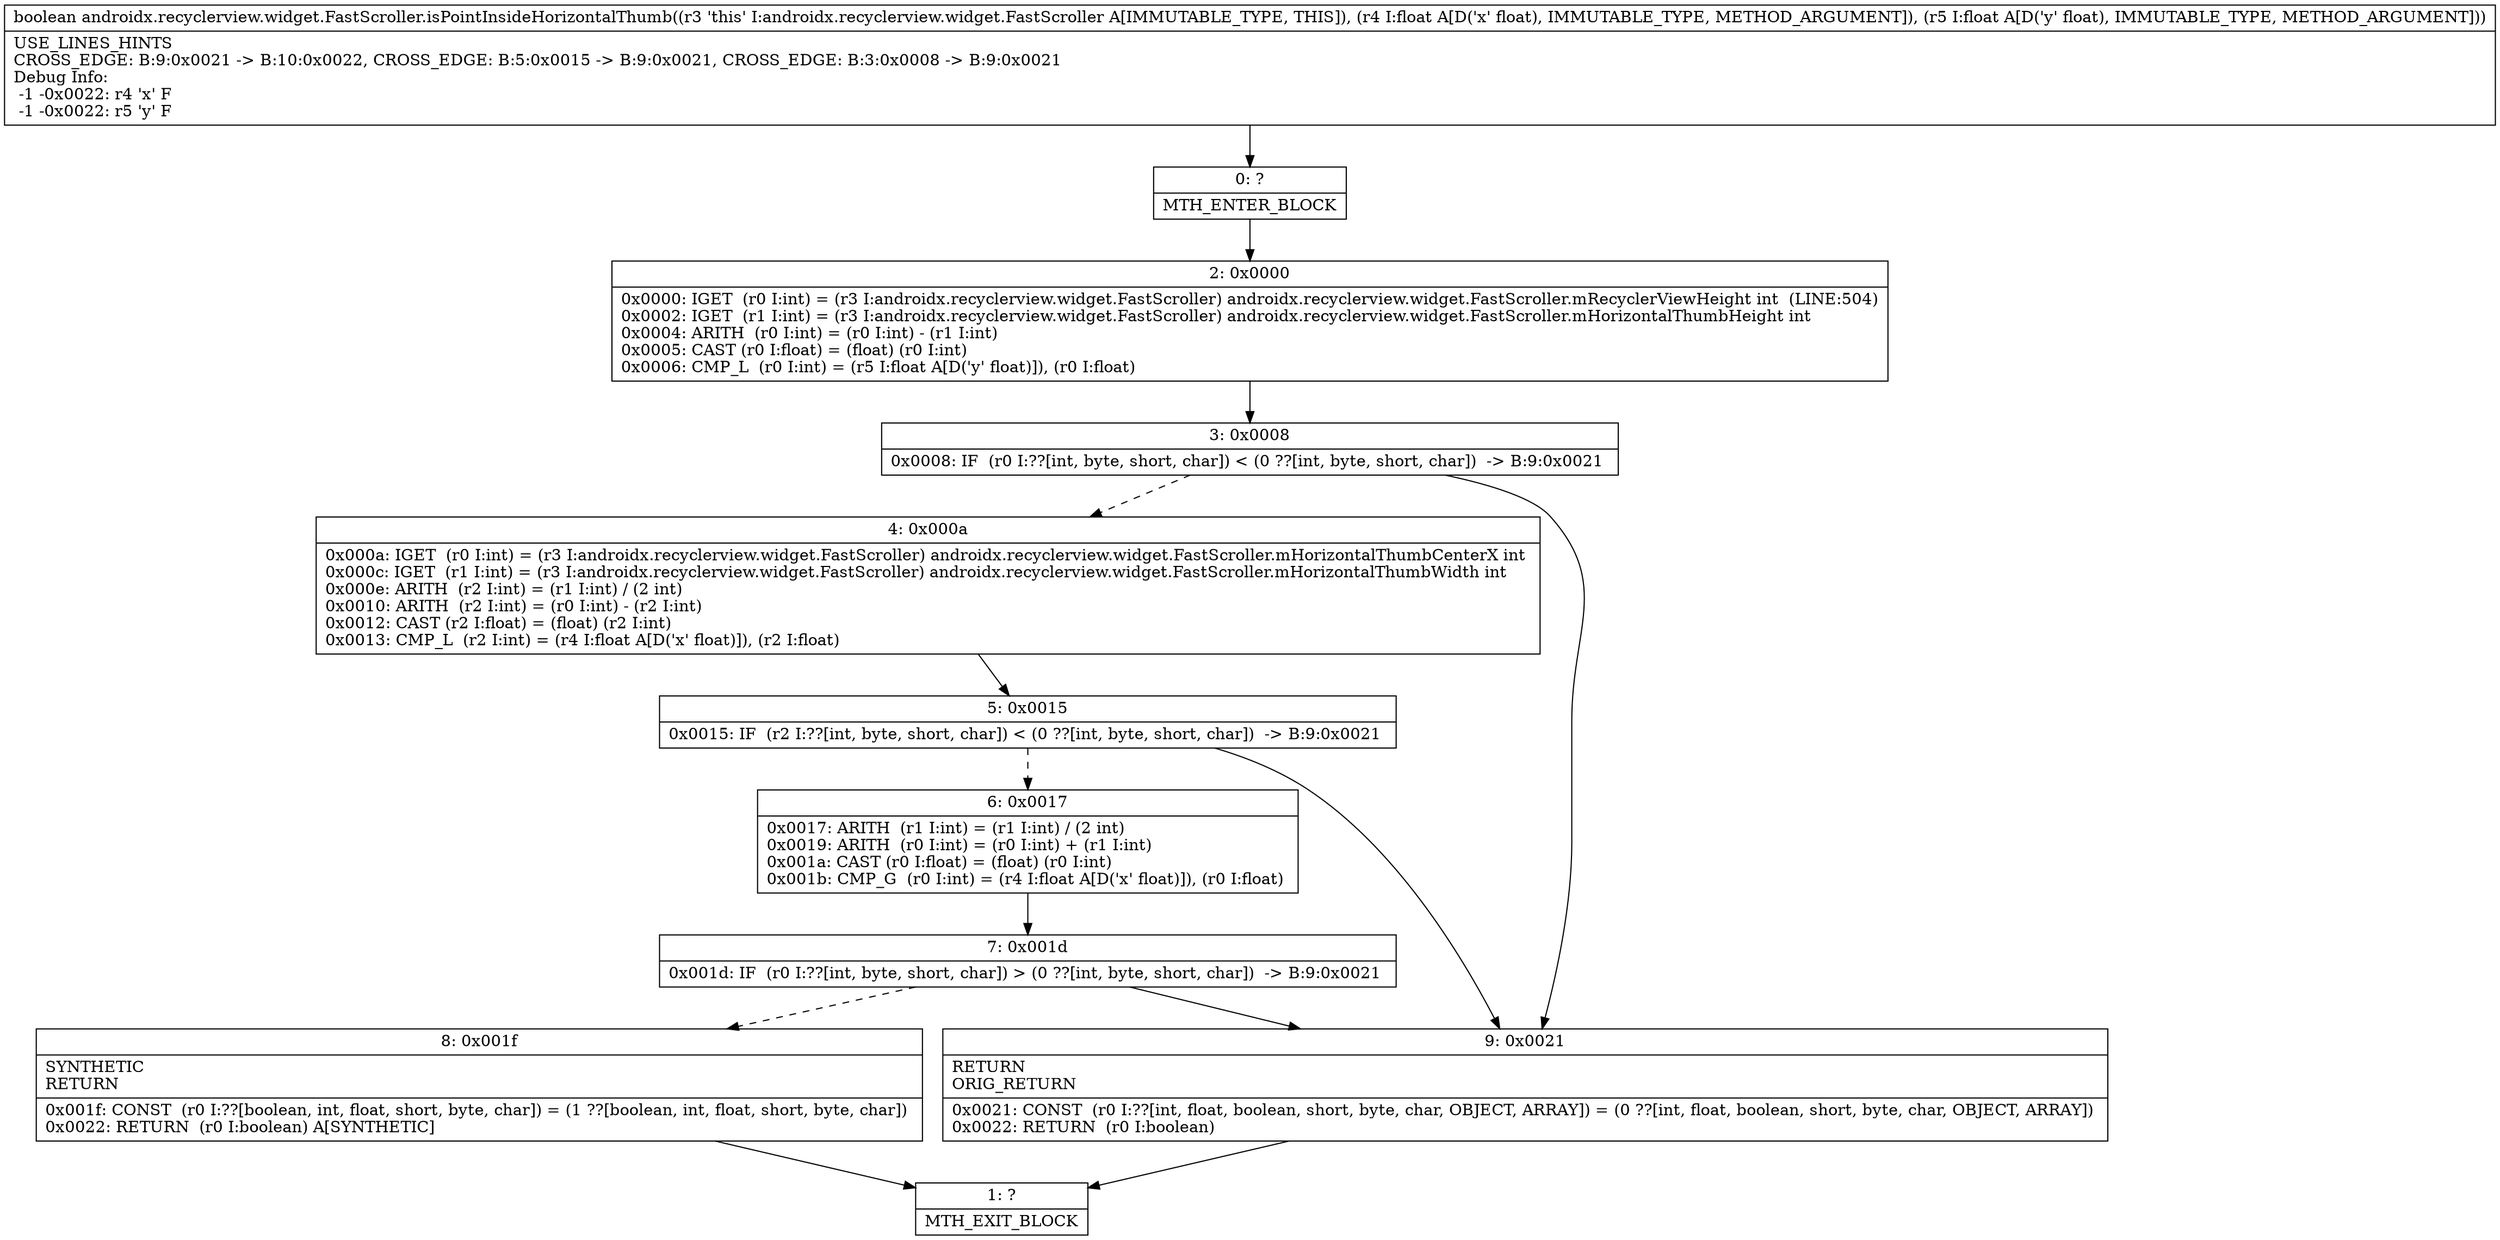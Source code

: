 digraph "CFG forandroidx.recyclerview.widget.FastScroller.isPointInsideHorizontalThumb(FF)Z" {
Node_0 [shape=record,label="{0\:\ ?|MTH_ENTER_BLOCK\l}"];
Node_2 [shape=record,label="{2\:\ 0x0000|0x0000: IGET  (r0 I:int) = (r3 I:androidx.recyclerview.widget.FastScroller) androidx.recyclerview.widget.FastScroller.mRecyclerViewHeight int  (LINE:504)\l0x0002: IGET  (r1 I:int) = (r3 I:androidx.recyclerview.widget.FastScroller) androidx.recyclerview.widget.FastScroller.mHorizontalThumbHeight int \l0x0004: ARITH  (r0 I:int) = (r0 I:int) \- (r1 I:int) \l0x0005: CAST (r0 I:float) = (float) (r0 I:int) \l0x0006: CMP_L  (r0 I:int) = (r5 I:float A[D('y' float)]), (r0 I:float) \l}"];
Node_3 [shape=record,label="{3\:\ 0x0008|0x0008: IF  (r0 I:??[int, byte, short, char]) \< (0 ??[int, byte, short, char])  \-\> B:9:0x0021 \l}"];
Node_4 [shape=record,label="{4\:\ 0x000a|0x000a: IGET  (r0 I:int) = (r3 I:androidx.recyclerview.widget.FastScroller) androidx.recyclerview.widget.FastScroller.mHorizontalThumbCenterX int \l0x000c: IGET  (r1 I:int) = (r3 I:androidx.recyclerview.widget.FastScroller) androidx.recyclerview.widget.FastScroller.mHorizontalThumbWidth int \l0x000e: ARITH  (r2 I:int) = (r1 I:int) \/ (2 int) \l0x0010: ARITH  (r2 I:int) = (r0 I:int) \- (r2 I:int) \l0x0012: CAST (r2 I:float) = (float) (r2 I:int) \l0x0013: CMP_L  (r2 I:int) = (r4 I:float A[D('x' float)]), (r2 I:float) \l}"];
Node_5 [shape=record,label="{5\:\ 0x0015|0x0015: IF  (r2 I:??[int, byte, short, char]) \< (0 ??[int, byte, short, char])  \-\> B:9:0x0021 \l}"];
Node_6 [shape=record,label="{6\:\ 0x0017|0x0017: ARITH  (r1 I:int) = (r1 I:int) \/ (2 int) \l0x0019: ARITH  (r0 I:int) = (r0 I:int) + (r1 I:int) \l0x001a: CAST (r0 I:float) = (float) (r0 I:int) \l0x001b: CMP_G  (r0 I:int) = (r4 I:float A[D('x' float)]), (r0 I:float) \l}"];
Node_7 [shape=record,label="{7\:\ 0x001d|0x001d: IF  (r0 I:??[int, byte, short, char]) \> (0 ??[int, byte, short, char])  \-\> B:9:0x0021 \l}"];
Node_8 [shape=record,label="{8\:\ 0x001f|SYNTHETIC\lRETURN\l|0x001f: CONST  (r0 I:??[boolean, int, float, short, byte, char]) = (1 ??[boolean, int, float, short, byte, char]) \l0x0022: RETURN  (r0 I:boolean) A[SYNTHETIC]\l}"];
Node_1 [shape=record,label="{1\:\ ?|MTH_EXIT_BLOCK\l}"];
Node_9 [shape=record,label="{9\:\ 0x0021|RETURN\lORIG_RETURN\l|0x0021: CONST  (r0 I:??[int, float, boolean, short, byte, char, OBJECT, ARRAY]) = (0 ??[int, float, boolean, short, byte, char, OBJECT, ARRAY]) \l0x0022: RETURN  (r0 I:boolean) \l}"];
MethodNode[shape=record,label="{boolean androidx.recyclerview.widget.FastScroller.isPointInsideHorizontalThumb((r3 'this' I:androidx.recyclerview.widget.FastScroller A[IMMUTABLE_TYPE, THIS]), (r4 I:float A[D('x' float), IMMUTABLE_TYPE, METHOD_ARGUMENT]), (r5 I:float A[D('y' float), IMMUTABLE_TYPE, METHOD_ARGUMENT]))  | USE_LINES_HINTS\lCROSS_EDGE: B:9:0x0021 \-\> B:10:0x0022, CROSS_EDGE: B:5:0x0015 \-\> B:9:0x0021, CROSS_EDGE: B:3:0x0008 \-\> B:9:0x0021\lDebug Info:\l  \-1 \-0x0022: r4 'x' F\l  \-1 \-0x0022: r5 'y' F\l}"];
MethodNode -> Node_0;Node_0 -> Node_2;
Node_2 -> Node_3;
Node_3 -> Node_4[style=dashed];
Node_3 -> Node_9;
Node_4 -> Node_5;
Node_5 -> Node_6[style=dashed];
Node_5 -> Node_9;
Node_6 -> Node_7;
Node_7 -> Node_8[style=dashed];
Node_7 -> Node_9;
Node_8 -> Node_1;
Node_9 -> Node_1;
}

